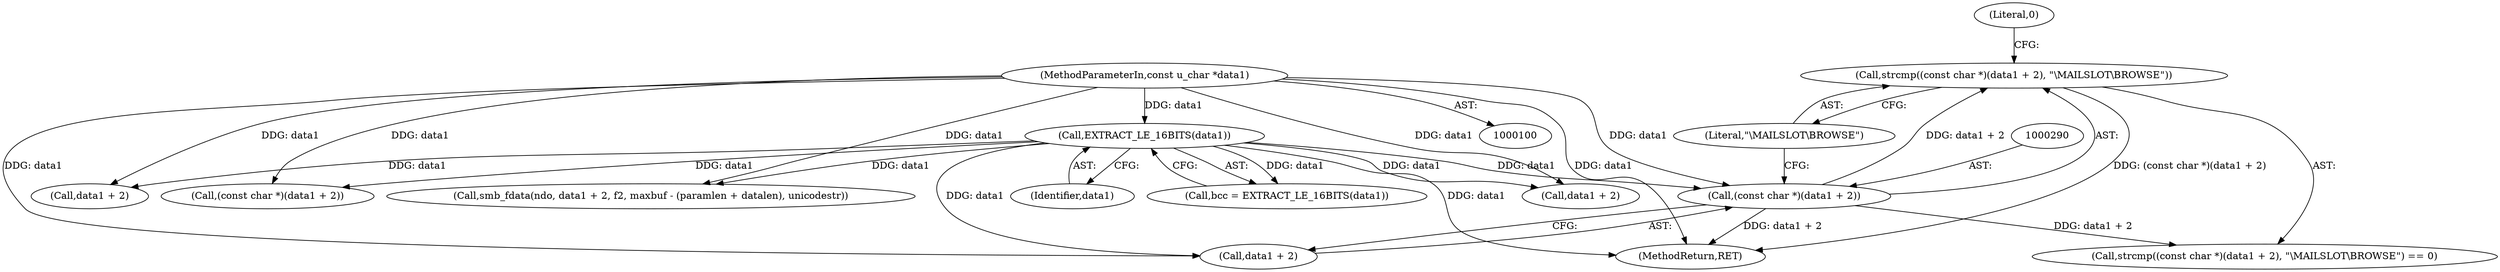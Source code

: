 digraph "1_tcpdump_96480ab95308cd9234b4f09b175ebf60e17792c6@API" {
"1000288" [label="(Call,strcmp((const char *)(data1 + 2), \"\\MAILSLOT\\BROWSE\"))"];
"1000289" [label="(Call,(const char *)(data1 + 2))"];
"1000103" [label="(MethodParameterIn,const u_char *data1)"];
"1000261" [label="(Call,EXTRACT_LE_16BITS(data1))"];
"1000287" [label="(Call,strcmp((const char *)(data1 + 2), \"\\MAILSLOT\\BROWSE\") == 0)"];
"1000307" [label="(Call,(const char *)(data1 + 2))"];
"1000276" [label="(Call,data1 + 2)"];
"1000262" [label="(Identifier,data1)"];
"1000261" [label="(Call,EXTRACT_LE_16BITS(data1))"];
"1000288" [label="(Call,strcmp((const char *)(data1 + 2), \"\\MAILSLOT\\BROWSE\"))"];
"1000294" [label="(Literal,\"\\MAILSLOT\\BROWSE\")"];
"1000309" [label="(Call,data1 + 2)"];
"1000354" [label="(MethodReturn,RET)"];
"1000289" [label="(Call,(const char *)(data1 + 2))"];
"1000274" [label="(Call,smb_fdata(ndo, data1 + 2, f2, maxbuf - (paramlen + datalen), unicodestr))"];
"1000295" [label="(Literal,0)"];
"1000291" [label="(Call,data1 + 2)"];
"1000103" [label="(MethodParameterIn,const u_char *data1)"];
"1000259" [label="(Call,bcc = EXTRACT_LE_16BITS(data1))"];
"1000288" -> "1000287"  [label="AST: "];
"1000288" -> "1000294"  [label="CFG: "];
"1000289" -> "1000288"  [label="AST: "];
"1000294" -> "1000288"  [label="AST: "];
"1000295" -> "1000288"  [label="CFG: "];
"1000288" -> "1000354"  [label="DDG: (const char *)(data1 + 2)"];
"1000289" -> "1000288"  [label="DDG: data1 + 2"];
"1000289" -> "1000291"  [label="CFG: "];
"1000290" -> "1000289"  [label="AST: "];
"1000291" -> "1000289"  [label="AST: "];
"1000294" -> "1000289"  [label="CFG: "];
"1000289" -> "1000354"  [label="DDG: data1 + 2"];
"1000289" -> "1000287"  [label="DDG: data1 + 2"];
"1000103" -> "1000289"  [label="DDG: data1"];
"1000261" -> "1000289"  [label="DDG: data1"];
"1000103" -> "1000100"  [label="AST: "];
"1000103" -> "1000354"  [label="DDG: data1"];
"1000103" -> "1000261"  [label="DDG: data1"];
"1000103" -> "1000274"  [label="DDG: data1"];
"1000103" -> "1000276"  [label="DDG: data1"];
"1000103" -> "1000291"  [label="DDG: data1"];
"1000103" -> "1000307"  [label="DDG: data1"];
"1000103" -> "1000309"  [label="DDG: data1"];
"1000261" -> "1000259"  [label="AST: "];
"1000261" -> "1000262"  [label="CFG: "];
"1000262" -> "1000261"  [label="AST: "];
"1000259" -> "1000261"  [label="CFG: "];
"1000261" -> "1000354"  [label="DDG: data1"];
"1000261" -> "1000259"  [label="DDG: data1"];
"1000261" -> "1000274"  [label="DDG: data1"];
"1000261" -> "1000276"  [label="DDG: data1"];
"1000261" -> "1000291"  [label="DDG: data1"];
"1000261" -> "1000307"  [label="DDG: data1"];
"1000261" -> "1000309"  [label="DDG: data1"];
}

